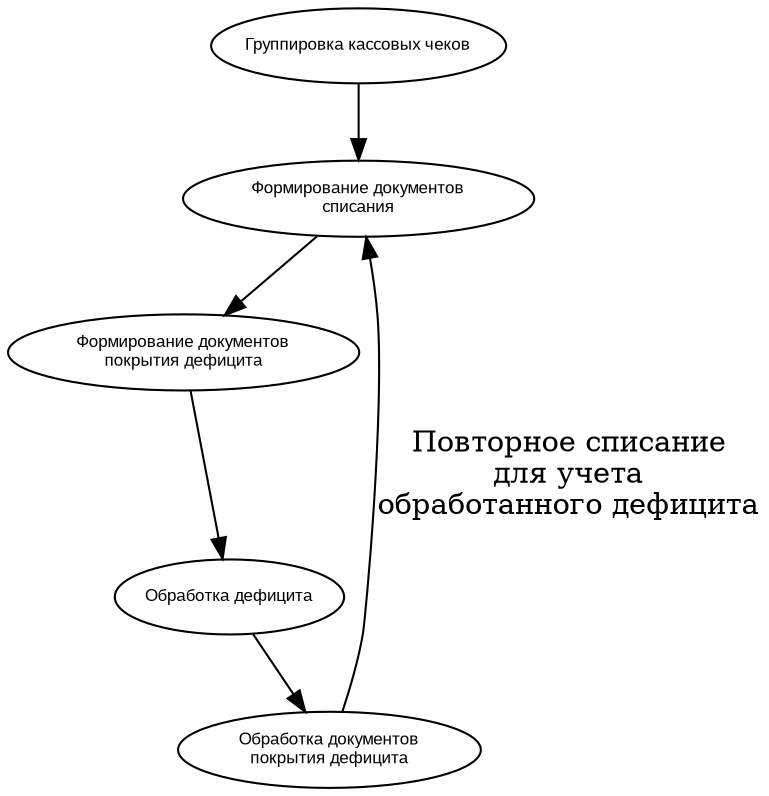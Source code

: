 ﻿
digraph CSessWrOff {
	node [fontname="Arial", fontsize=8];
	A0->A1->A2->A3->A4
	A4->A1 [label="Повторное списание\nдля учета\nобработанного дефицита"]
	A0 [shape=ellipse, label="Группировка кассовых чеков"]
	A1 [shape=ellipse, label="Формирование документов\nсписания"]
	A2 [shape=ellipse, label="Формирование документов\nпокрытия дефицита"]
	A3 [shape=ellipse, label="Обработка дефицита"]
	A4 [shape=ellipse, label="Обработка документов\nпокрытия дефицита"]
}